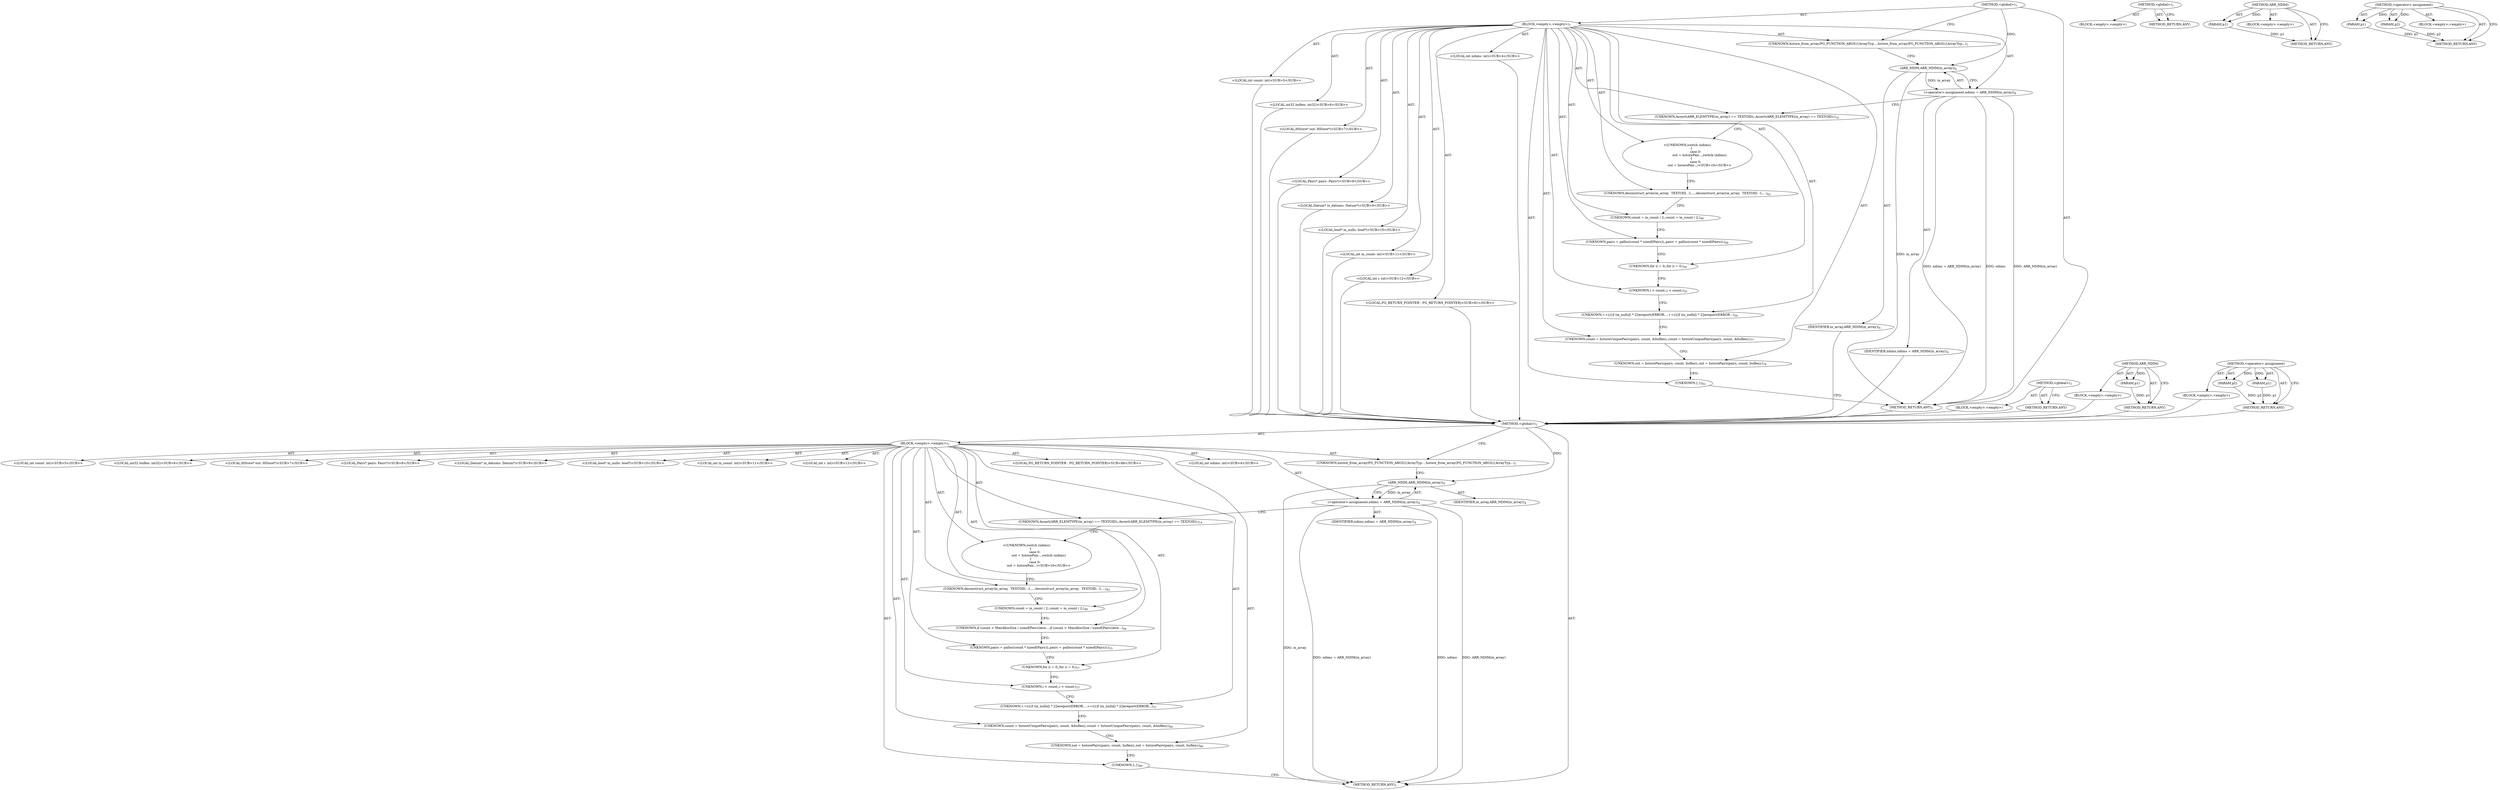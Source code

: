 digraph "&lt;operator&gt;.assignment" {
vulnerable_6 [label=<(METHOD,&lt;global&gt;)<SUB>1</SUB>>];
vulnerable_7 [label=<(BLOCK,&lt;empty&gt;,&lt;empty&gt;)<SUB>1</SUB>>];
vulnerable_8 [label=<(UNKNOWN,hstore_from_array(PG_FUNCTION_ARGS)
{
	ArrayTyp...,hstore_from_array(PG_FUNCTION_ARGS)
{
	ArrayTyp...)<SUB>1</SUB>>];
vulnerable_9 [label="<(LOCAL,int ndims: int)<SUB>4</SUB>>"];
vulnerable_10 [label=<(&lt;operator&gt;.assignment,ndims = ARR_NDIM(in_array))<SUB>4</SUB>>];
vulnerable_11 [label=<(IDENTIFIER,ndims,ndims = ARR_NDIM(in_array))<SUB>4</SUB>>];
vulnerable_12 [label=<(ARR_NDIM,ARR_NDIM(in_array))<SUB>4</SUB>>];
vulnerable_13 [label=<(IDENTIFIER,in_array,ARR_NDIM(in_array))<SUB>4</SUB>>];
vulnerable_14 [label="<(LOCAL,int count: int)<SUB>5</SUB>>"];
vulnerable_15 [label="<(LOCAL,int32 buflen: int32)<SUB>6</SUB>>"];
vulnerable_16 [label="<(LOCAL,HStore* out: HStore*)<SUB>7</SUB>>"];
vulnerable_17 [label="<(LOCAL,Pairs* pairs: Pairs*)<SUB>8</SUB>>"];
vulnerable_18 [label="<(LOCAL,Datum* in_datums: Datum*)<SUB>9</SUB>>"];
vulnerable_19 [label="<(LOCAL,bool* in_nulls: bool*)<SUB>10</SUB>>"];
vulnerable_20 [label="<(LOCAL,int in_count: int)<SUB>11</SUB>>"];
vulnerable_21 [label="<(LOCAL,int i: int)<SUB>12</SUB>>"];
vulnerable_22 [label=<(UNKNOWN,Assert(ARR_ELEMTYPE(in_array) == TEXTOID);,Assert(ARR_ELEMTYPE(in_array) == TEXTOID);)<SUB>14</SUB>>];
vulnerable_23 [label="<(UNKNOWN,switch (ndims)
	{
		case 0:
			out = hstorePair...,switch (ndims)
	{
		case 0:
			out = hstorePair...)<SUB>16</SUB>>"];
vulnerable_24 [label=<(UNKNOWN,deconstruct_array(in_array,
					  TEXTOID, -1,...,deconstruct_array(in_array,
					  TEXTOID, -1,...)<SUB>42</SUB>>];
vulnerable_25 [label=<(UNKNOWN,count = in_count / 2;,count = in_count / 2;)<SUB>46</SUB>>];
vulnerable_26 [label=<(UNKNOWN,pairs = palloc(count * sizeof(Pairs));,pairs = palloc(count * sizeof(Pairs));)<SUB>48</SUB>>];
vulnerable_27 [label=<(UNKNOWN,for (i = 0;,for (i = 0;)<SUB>50</SUB>>];
vulnerable_28 [label=<(UNKNOWN,i &lt; count;,i &lt; count;)<SUB>50</SUB>>];
vulnerable_29 [label=<(UNKNOWN,++i)
	{
		if (in_nulls[i * 2])
			ereport(ERROR...,++i)
	{
		if (in_nulls[i * 2])
			ereport(ERROR...)<SUB>50</SUB>>];
vulnerable_30 [label=<(UNKNOWN,count = hstoreUniquePairs(pairs, count, &amp;buflen);,count = hstoreUniquePairs(pairs, count, &amp;buflen);)<SUB>77</SUB>>];
vulnerable_31 [label=<(UNKNOWN,out = hstorePairs(pairs, count, buflen);,out = hstorePairs(pairs, count, buflen);)<SUB>79</SUB>>];
vulnerable_32 [label="<(LOCAL,PG_RETURN_POINTER : PG_RETURN_POINTER)<SUB>81</SUB>>"];
vulnerable_33 [label=<(UNKNOWN,},})<SUB>82</SUB>>];
vulnerable_34 [label=<(METHOD_RETURN,ANY)<SUB>1</SUB>>];
vulnerable_53 [label=<(METHOD,&lt;global&gt;)<SUB>1</SUB>>];
vulnerable_54 [label=<(BLOCK,&lt;empty&gt;,&lt;empty&gt;)>];
vulnerable_55 [label=<(METHOD_RETURN,ANY)>];
vulnerable_64 [label=<(METHOD,ARR_NDIM)>];
vulnerable_65 [label=<(PARAM,p1)>];
vulnerable_66 [label=<(BLOCK,&lt;empty&gt;,&lt;empty&gt;)>];
vulnerable_67 [label=<(METHOD_RETURN,ANY)>];
vulnerable_59 [label=<(METHOD,&lt;operator&gt;.assignment)>];
vulnerable_60 [label=<(PARAM,p1)>];
vulnerable_61 [label=<(PARAM,p2)>];
vulnerable_62 [label=<(BLOCK,&lt;empty&gt;,&lt;empty&gt;)>];
vulnerable_63 [label=<(METHOD_RETURN,ANY)>];
fixed_6 [label=<(METHOD,&lt;global&gt;)<SUB>1</SUB>>];
fixed_7 [label=<(BLOCK,&lt;empty&gt;,&lt;empty&gt;)<SUB>1</SUB>>];
fixed_8 [label=<(UNKNOWN,hstore_from_array(PG_FUNCTION_ARGS)
{
	ArrayTyp...,hstore_from_array(PG_FUNCTION_ARGS)
{
	ArrayTyp...)<SUB>1</SUB>>];
fixed_9 [label="<(LOCAL,int ndims: int)<SUB>4</SUB>>"];
fixed_10 [label=<(&lt;operator&gt;.assignment,ndims = ARR_NDIM(in_array))<SUB>4</SUB>>];
fixed_11 [label=<(IDENTIFIER,ndims,ndims = ARR_NDIM(in_array))<SUB>4</SUB>>];
fixed_12 [label=<(ARR_NDIM,ARR_NDIM(in_array))<SUB>4</SUB>>];
fixed_13 [label=<(IDENTIFIER,in_array,ARR_NDIM(in_array))<SUB>4</SUB>>];
fixed_14 [label="<(LOCAL,int count: int)<SUB>5</SUB>>"];
fixed_15 [label="<(LOCAL,int32 buflen: int32)<SUB>6</SUB>>"];
fixed_16 [label="<(LOCAL,HStore* out: HStore*)<SUB>7</SUB>>"];
fixed_17 [label="<(LOCAL,Pairs* pairs: Pairs*)<SUB>8</SUB>>"];
fixed_18 [label="<(LOCAL,Datum* in_datums: Datum*)<SUB>9</SUB>>"];
fixed_19 [label="<(LOCAL,bool* in_nulls: bool*)<SUB>10</SUB>>"];
fixed_20 [label="<(LOCAL,int in_count: int)<SUB>11</SUB>>"];
fixed_21 [label="<(LOCAL,int i: int)<SUB>12</SUB>>"];
fixed_22 [label=<(UNKNOWN,Assert(ARR_ELEMTYPE(in_array) == TEXTOID);,Assert(ARR_ELEMTYPE(in_array) == TEXTOID);)<SUB>14</SUB>>];
fixed_23 [label="<(UNKNOWN,switch (ndims)
	{
		case 0:
			out = hstorePair...,switch (ndims)
	{
		case 0:
			out = hstorePair...)<SUB>16</SUB>>"];
fixed_24 [label=<(UNKNOWN,deconstruct_array(in_array,
					  TEXTOID, -1,...,deconstruct_array(in_array,
					  TEXTOID, -1,...)<SUB>42</SUB>>];
fixed_25 [label=<(UNKNOWN,count = in_count / 2;,count = in_count / 2;)<SUB>46</SUB>>];
fixed_26 [label=<(UNKNOWN,if (count &gt; MaxAllocSize / sizeof(Pairs))
		ere...,if (count &gt; MaxAllocSize / sizeof(Pairs))
		ere...)<SUB>49</SUB>>];
fixed_27 [label=<(UNKNOWN,pairs = palloc(count * sizeof(Pairs));,pairs = palloc(count * sizeof(Pairs));)<SUB>55</SUB>>];
fixed_28 [label=<(UNKNOWN,for (i = 0;,for (i = 0;)<SUB>57</SUB>>];
fixed_29 [label=<(UNKNOWN,i &lt; count;,i &lt; count;)<SUB>57</SUB>>];
fixed_30 [label=<(UNKNOWN,++i)
	{
		if (in_nulls[i * 2])
			ereport(ERROR...,++i)
	{
		if (in_nulls[i * 2])
			ereport(ERROR...)<SUB>57</SUB>>];
fixed_31 [label=<(UNKNOWN,count = hstoreUniquePairs(pairs, count, &amp;buflen);,count = hstoreUniquePairs(pairs, count, &amp;buflen);)<SUB>84</SUB>>];
fixed_32 [label=<(UNKNOWN,out = hstorePairs(pairs, count, buflen);,out = hstorePairs(pairs, count, buflen);)<SUB>86</SUB>>];
fixed_33 [label="<(LOCAL,PG_RETURN_POINTER : PG_RETURN_POINTER)<SUB>88</SUB>>"];
fixed_34 [label=<(UNKNOWN,},})<SUB>89</SUB>>];
fixed_35 [label=<(METHOD_RETURN,ANY)<SUB>1</SUB>>];
fixed_54 [label=<(METHOD,&lt;global&gt;)<SUB>1</SUB>>];
fixed_55 [label=<(BLOCK,&lt;empty&gt;,&lt;empty&gt;)>];
fixed_56 [label=<(METHOD_RETURN,ANY)>];
fixed_65 [label=<(METHOD,ARR_NDIM)>];
fixed_66 [label=<(PARAM,p1)>];
fixed_67 [label=<(BLOCK,&lt;empty&gt;,&lt;empty&gt;)>];
fixed_68 [label=<(METHOD_RETURN,ANY)>];
fixed_60 [label=<(METHOD,&lt;operator&gt;.assignment)>];
fixed_61 [label=<(PARAM,p1)>];
fixed_62 [label=<(PARAM,p2)>];
fixed_63 [label=<(BLOCK,&lt;empty&gt;,&lt;empty&gt;)>];
fixed_64 [label=<(METHOD_RETURN,ANY)>];
vulnerable_6 -> vulnerable_7  [key=0, label="AST: "];
vulnerable_6 -> vulnerable_34  [key=0, label="AST: "];
vulnerable_6 -> vulnerable_8  [key=0, label="CFG: "];
vulnerable_6 -> vulnerable_12  [key=0, label="DDG: "];
vulnerable_7 -> vulnerable_8  [key=0, label="AST: "];
vulnerable_7 -> vulnerable_9  [key=0, label="AST: "];
vulnerable_7 -> vulnerable_10  [key=0, label="AST: "];
vulnerable_7 -> vulnerable_14  [key=0, label="AST: "];
vulnerable_7 -> vulnerable_15  [key=0, label="AST: "];
vulnerable_7 -> vulnerable_16  [key=0, label="AST: "];
vulnerable_7 -> vulnerable_17  [key=0, label="AST: "];
vulnerable_7 -> vulnerable_18  [key=0, label="AST: "];
vulnerable_7 -> vulnerable_19  [key=0, label="AST: "];
vulnerable_7 -> vulnerable_20  [key=0, label="AST: "];
vulnerable_7 -> vulnerable_21  [key=0, label="AST: "];
vulnerable_7 -> vulnerable_22  [key=0, label="AST: "];
vulnerable_7 -> vulnerable_23  [key=0, label="AST: "];
vulnerable_7 -> vulnerable_24  [key=0, label="AST: "];
vulnerable_7 -> vulnerable_25  [key=0, label="AST: "];
vulnerable_7 -> vulnerable_26  [key=0, label="AST: "];
vulnerable_7 -> vulnerable_27  [key=0, label="AST: "];
vulnerable_7 -> vulnerable_28  [key=0, label="AST: "];
vulnerable_7 -> vulnerable_29  [key=0, label="AST: "];
vulnerable_7 -> vulnerable_30  [key=0, label="AST: "];
vulnerable_7 -> vulnerable_31  [key=0, label="AST: "];
vulnerable_7 -> vulnerable_32  [key=0, label="AST: "];
vulnerable_7 -> vulnerable_33  [key=0, label="AST: "];
vulnerable_8 -> vulnerable_12  [key=0, label="CFG: "];
vulnerable_9 -> fixed_6  [key=0];
vulnerable_10 -> vulnerable_11  [key=0, label="AST: "];
vulnerable_10 -> vulnerable_12  [key=0, label="AST: "];
vulnerable_10 -> vulnerable_22  [key=0, label="CFG: "];
vulnerable_10 -> vulnerable_34  [key=0, label="DDG: ndims"];
vulnerable_10 -> vulnerable_34  [key=1, label="DDG: ARR_NDIM(in_array)"];
vulnerable_10 -> vulnerable_34  [key=2, label="DDG: ndims = ARR_NDIM(in_array)"];
vulnerable_11 -> fixed_6  [key=0];
vulnerable_12 -> vulnerable_13  [key=0, label="AST: "];
vulnerable_12 -> vulnerable_10  [key=0, label="CFG: "];
vulnerable_12 -> vulnerable_10  [key=1, label="DDG: in_array"];
vulnerable_12 -> vulnerable_34  [key=0, label="DDG: in_array"];
vulnerable_13 -> fixed_6  [key=0];
vulnerable_14 -> fixed_6  [key=0];
vulnerable_15 -> fixed_6  [key=0];
vulnerable_16 -> fixed_6  [key=0];
vulnerable_17 -> fixed_6  [key=0];
vulnerable_18 -> fixed_6  [key=0];
vulnerable_19 -> fixed_6  [key=0];
vulnerable_20 -> fixed_6  [key=0];
vulnerable_21 -> fixed_6  [key=0];
vulnerable_22 -> vulnerable_23  [key=0, label="CFG: "];
vulnerable_23 -> vulnerable_24  [key=0, label="CFG: "];
vulnerable_24 -> vulnerable_25  [key=0, label="CFG: "];
vulnerable_25 -> vulnerable_26  [key=0, label="CFG: "];
vulnerable_26 -> vulnerable_27  [key=0, label="CFG: "];
vulnerable_27 -> vulnerable_28  [key=0, label="CFG: "];
vulnerable_28 -> vulnerable_29  [key=0, label="CFG: "];
vulnerable_29 -> vulnerable_30  [key=0, label="CFG: "];
vulnerable_30 -> vulnerable_31  [key=0, label="CFG: "];
vulnerable_31 -> vulnerable_33  [key=0, label="CFG: "];
vulnerable_32 -> fixed_6  [key=0];
vulnerable_33 -> vulnerable_34  [key=0, label="CFG: "];
vulnerable_34 -> fixed_6  [key=0];
vulnerable_53 -> vulnerable_54  [key=0, label="AST: "];
vulnerable_53 -> vulnerable_55  [key=0, label="AST: "];
vulnerable_53 -> vulnerable_55  [key=1, label="CFG: "];
vulnerable_54 -> fixed_6  [key=0];
vulnerable_55 -> fixed_6  [key=0];
vulnerable_64 -> vulnerable_65  [key=0, label="AST: "];
vulnerable_64 -> vulnerable_65  [key=1, label="DDG: "];
vulnerable_64 -> vulnerable_66  [key=0, label="AST: "];
vulnerable_64 -> vulnerable_67  [key=0, label="AST: "];
vulnerable_64 -> vulnerable_67  [key=1, label="CFG: "];
vulnerable_65 -> vulnerable_67  [key=0, label="DDG: p1"];
vulnerable_66 -> fixed_6  [key=0];
vulnerable_67 -> fixed_6  [key=0];
vulnerable_59 -> vulnerable_60  [key=0, label="AST: "];
vulnerable_59 -> vulnerable_60  [key=1, label="DDG: "];
vulnerable_59 -> vulnerable_62  [key=0, label="AST: "];
vulnerable_59 -> vulnerable_61  [key=0, label="AST: "];
vulnerable_59 -> vulnerable_61  [key=1, label="DDG: "];
vulnerable_59 -> vulnerable_63  [key=0, label="AST: "];
vulnerable_59 -> vulnerable_63  [key=1, label="CFG: "];
vulnerable_60 -> vulnerable_63  [key=0, label="DDG: p1"];
vulnerable_61 -> vulnerable_63  [key=0, label="DDG: p2"];
vulnerable_62 -> fixed_6  [key=0];
vulnerable_63 -> fixed_6  [key=0];
fixed_6 -> fixed_7  [key=0, label="AST: "];
fixed_6 -> fixed_35  [key=0, label="AST: "];
fixed_6 -> fixed_8  [key=0, label="CFG: "];
fixed_6 -> fixed_12  [key=0, label="DDG: "];
fixed_7 -> fixed_8  [key=0, label="AST: "];
fixed_7 -> fixed_9  [key=0, label="AST: "];
fixed_7 -> fixed_10  [key=0, label="AST: "];
fixed_7 -> fixed_14  [key=0, label="AST: "];
fixed_7 -> fixed_15  [key=0, label="AST: "];
fixed_7 -> fixed_16  [key=0, label="AST: "];
fixed_7 -> fixed_17  [key=0, label="AST: "];
fixed_7 -> fixed_18  [key=0, label="AST: "];
fixed_7 -> fixed_19  [key=0, label="AST: "];
fixed_7 -> fixed_20  [key=0, label="AST: "];
fixed_7 -> fixed_21  [key=0, label="AST: "];
fixed_7 -> fixed_22  [key=0, label="AST: "];
fixed_7 -> fixed_23  [key=0, label="AST: "];
fixed_7 -> fixed_24  [key=0, label="AST: "];
fixed_7 -> fixed_25  [key=0, label="AST: "];
fixed_7 -> fixed_26  [key=0, label="AST: "];
fixed_7 -> fixed_27  [key=0, label="AST: "];
fixed_7 -> fixed_28  [key=0, label="AST: "];
fixed_7 -> fixed_29  [key=0, label="AST: "];
fixed_7 -> fixed_30  [key=0, label="AST: "];
fixed_7 -> fixed_31  [key=0, label="AST: "];
fixed_7 -> fixed_32  [key=0, label="AST: "];
fixed_7 -> fixed_33  [key=0, label="AST: "];
fixed_7 -> fixed_34  [key=0, label="AST: "];
fixed_8 -> fixed_12  [key=0, label="CFG: "];
fixed_10 -> fixed_11  [key=0, label="AST: "];
fixed_10 -> fixed_12  [key=0, label="AST: "];
fixed_10 -> fixed_22  [key=0, label="CFG: "];
fixed_10 -> fixed_35  [key=0, label="DDG: ndims"];
fixed_10 -> fixed_35  [key=1, label="DDG: ARR_NDIM(in_array)"];
fixed_10 -> fixed_35  [key=2, label="DDG: ndims = ARR_NDIM(in_array)"];
fixed_12 -> fixed_13  [key=0, label="AST: "];
fixed_12 -> fixed_10  [key=0, label="CFG: "];
fixed_12 -> fixed_10  [key=1, label="DDG: in_array"];
fixed_12 -> fixed_35  [key=0, label="DDG: in_array"];
fixed_22 -> fixed_23  [key=0, label="CFG: "];
fixed_23 -> fixed_24  [key=0, label="CFG: "];
fixed_24 -> fixed_25  [key=0, label="CFG: "];
fixed_25 -> fixed_26  [key=0, label="CFG: "];
fixed_26 -> fixed_27  [key=0, label="CFG: "];
fixed_27 -> fixed_28  [key=0, label="CFG: "];
fixed_28 -> fixed_29  [key=0, label="CFG: "];
fixed_29 -> fixed_30  [key=0, label="CFG: "];
fixed_30 -> fixed_31  [key=0, label="CFG: "];
fixed_31 -> fixed_32  [key=0, label="CFG: "];
fixed_32 -> fixed_34  [key=0, label="CFG: "];
fixed_34 -> fixed_35  [key=0, label="CFG: "];
fixed_54 -> fixed_55  [key=0, label="AST: "];
fixed_54 -> fixed_56  [key=0, label="AST: "];
fixed_54 -> fixed_56  [key=1, label="CFG: "];
fixed_65 -> fixed_66  [key=0, label="AST: "];
fixed_65 -> fixed_66  [key=1, label="DDG: "];
fixed_65 -> fixed_67  [key=0, label="AST: "];
fixed_65 -> fixed_68  [key=0, label="AST: "];
fixed_65 -> fixed_68  [key=1, label="CFG: "];
fixed_66 -> fixed_68  [key=0, label="DDG: p1"];
fixed_60 -> fixed_61  [key=0, label="AST: "];
fixed_60 -> fixed_61  [key=1, label="DDG: "];
fixed_60 -> fixed_63  [key=0, label="AST: "];
fixed_60 -> fixed_62  [key=0, label="AST: "];
fixed_60 -> fixed_62  [key=1, label="DDG: "];
fixed_60 -> fixed_64  [key=0, label="AST: "];
fixed_60 -> fixed_64  [key=1, label="CFG: "];
fixed_61 -> fixed_64  [key=0, label="DDG: p1"];
fixed_62 -> fixed_64  [key=0, label="DDG: p2"];
}

